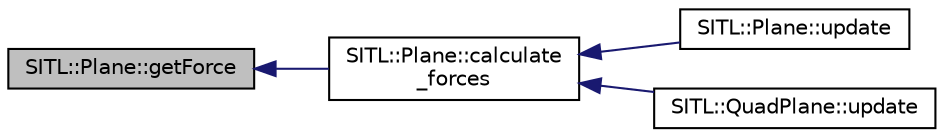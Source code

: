 digraph "SITL::Plane::getForce"
{
 // INTERACTIVE_SVG=YES
  edge [fontname="Helvetica",fontsize="10",labelfontname="Helvetica",labelfontsize="10"];
  node [fontname="Helvetica",fontsize="10",shape=record];
  rankdir="LR";
  Node1 [label="SITL::Plane::getForce",height=0.2,width=0.4,color="black", fillcolor="grey75", style="filled", fontcolor="black"];
  Node1 -> Node2 [dir="back",color="midnightblue",fontsize="10",style="solid",fontname="Helvetica"];
  Node2 [label="SITL::Plane::calculate\l_forces",height=0.2,width=0.4,color="black", fillcolor="white", style="filled",URL="$classSITL_1_1Plane.html#a23a7248ca498b4b952d1673372689cb0"];
  Node2 -> Node3 [dir="back",color="midnightblue",fontsize="10",style="solid",fontname="Helvetica"];
  Node3 [label="SITL::Plane::update",height=0.2,width=0.4,color="black", fillcolor="white", style="filled",URL="$classSITL_1_1Plane.html#a7852409df29e250b1903384d1446930c"];
  Node2 -> Node4 [dir="back",color="midnightblue",fontsize="10",style="solid",fontname="Helvetica"];
  Node4 [label="SITL::QuadPlane::update",height=0.2,width=0.4,color="black", fillcolor="white", style="filled",URL="$classSITL_1_1QuadPlane.html#af9068f0de1894f5afc49481c869e3b6c"];
}
